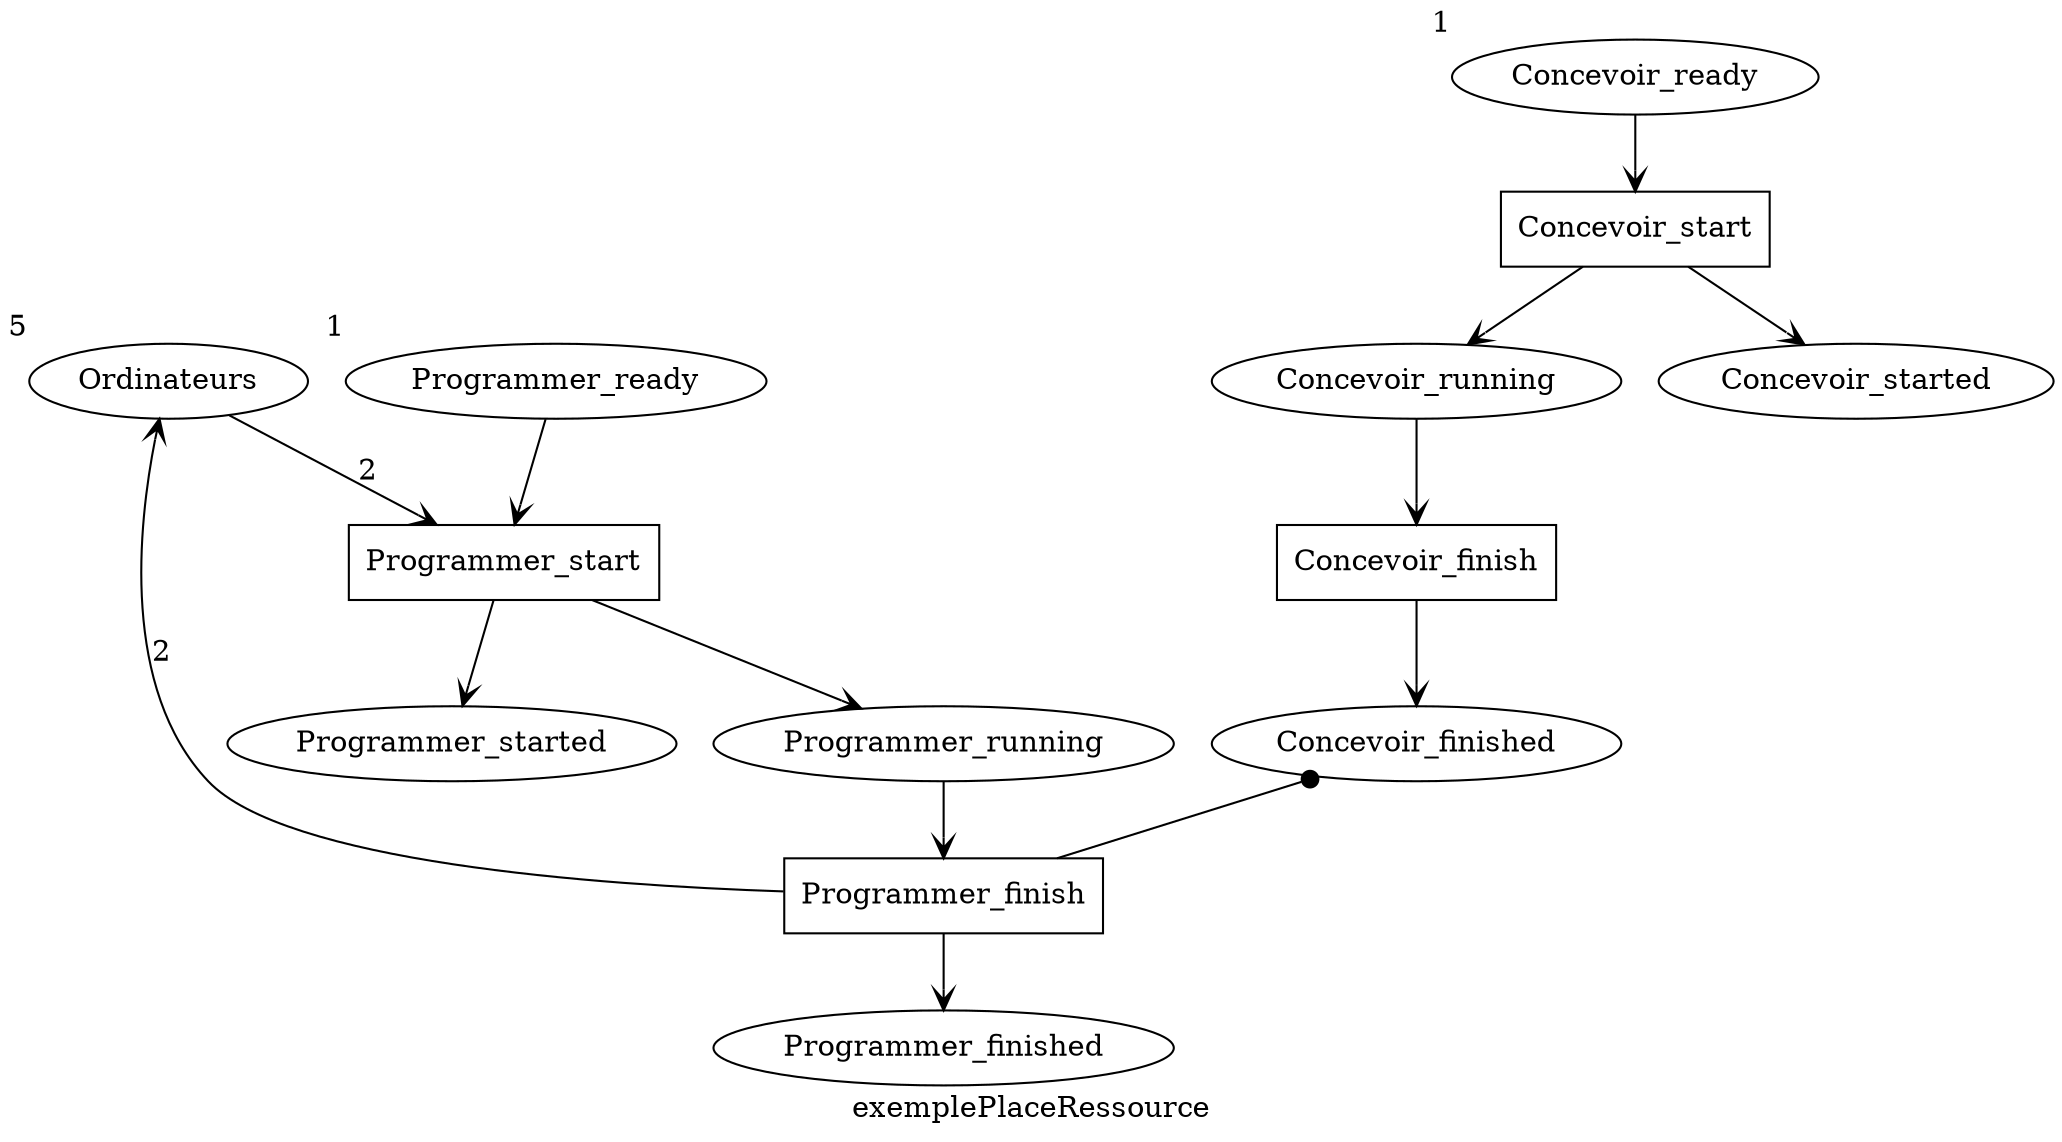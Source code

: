 digraph exemplePlaceRessource {
label=exemplePlaceRessource

Ordinateurs [xlabel=5];
Programmer_ready [xlabel=1];
Programmer_started ;
Programmer_running ;
Programmer_finished ;
Programmer_start [shape=rectangle] ;
Programmer_finish [shape=rectangle] ;
Concevoir_ready [xlabel=1];
Concevoir_started ;
Concevoir_running ;
Concevoir_finished ;
Concevoir_start [shape=rectangle] ;
Concevoir_finish [shape=rectangle] ;

Ordinateurs -> Programmer_start  [arrowhead=vee]  [label=2];
Programmer_finish -> Ordinateurs  [arrowhead=vee]  [label=2];
Programmer_ready -> Programmer_start  [arrowhead=vee]  ;
Programmer_start -> Programmer_running  [arrowhead=vee]  ;
Programmer_start -> Programmer_started  [arrowhead=vee]  ;
Programmer_running -> Programmer_finish  [arrowhead=vee]  ;
Programmer_finish -> Programmer_finished  [arrowhead=vee]  ;
Concevoir_ready -> Concevoir_start  [arrowhead=vee]  ;
Concevoir_start -> Concevoir_running  [arrowhead=vee]  ;
Concevoir_start -> Concevoir_started  [arrowhead=vee]  ;
Concevoir_running -> Concevoir_finish  [arrowhead=vee]  ;
Concevoir_finish -> Concevoir_finished  [arrowhead=vee]  ;
Concevoir_finished -> Programmer_finish [dir=back] [arrowtail=dot]  ;

}
